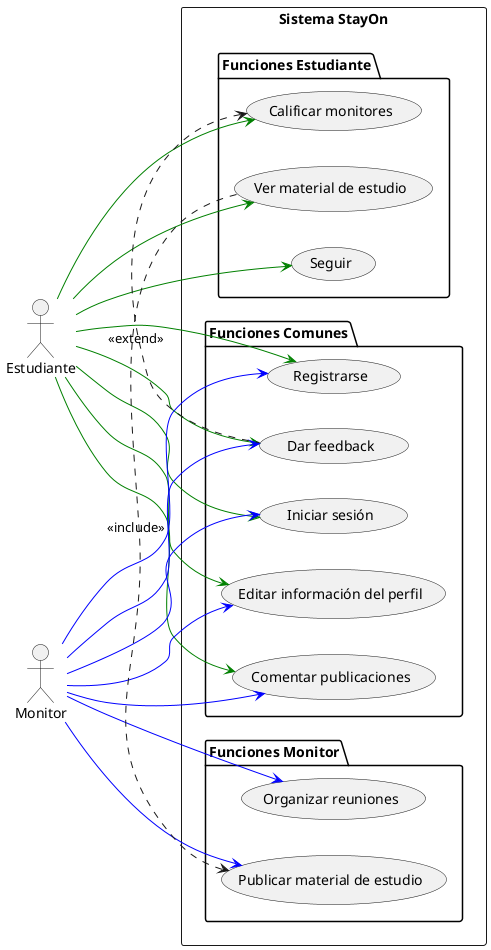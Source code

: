@startuml Diagrama de Casos de Uso - StayOn

left to right direction

actor Estudiante
actor Monitor

rectangle "Sistema StayOn" {

  ' Grupo de funciones comunes
  package "Funciones Comunes" {
    usecase "Iniciar sesión" as UC1
    usecase "Registrarse" as UC2
    usecase "Editar información del perfil" as UC3
    usecase "Comentar publicaciones" as UC4
    usecase "Dar feedback" as UC5
  }

  ' Funciones específicas del Monitor
  package "Funciones Monitor" {
    usecase "Publicar material de estudio" as UC6
    usecase "Organizar reuniones" as UC7
  }

  ' Funciones específicas del Estudiante
  package "Funciones Estudiante" {
    usecase "Seguir" as UC8
    usecase "Calificar monitores" as UC9
    usecase "Ver material de estudio" as UC10
  }
}

' Relación Estudiante
together {
    Estudiante -[#green]-> UC1
    Estudiante -[#green]-> UC2
    Estudiante -[#green]-> UC3
    Estudiante -[#green]-> UC4
    Estudiante -[#green]-> UC5
    Estudiante -[#green]-> UC8
    Estudiante -[#green]-> UC9
    Estudiante -[#green]-> UC10
}


' Relación Monitor
together {
    Monitor -[#blue]-> UC1
    Monitor -[#blue]-> UC2
    Monitor -[#blue]-> UC3
    Monitor -[#blue]-> UC4
    Monitor -[#blue]-> UC5
    Monitor -[#blue]-> UC6
    Monitor -[#blue]-> UC7
}


' Relaciones includes y extends
UC9 <. UC5 : <<extend>>
UC10 .> UC6 : <<include>>

@enduml
